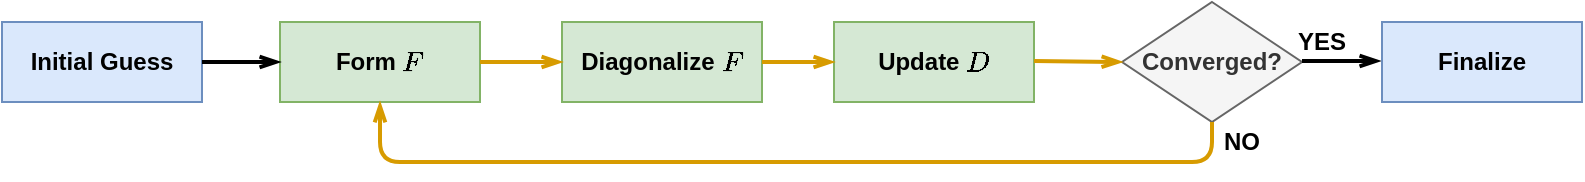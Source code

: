 <mxfile version="14.6.0" type="github">
  <diagram id="Y2SBLT11GOD374a_21we" name="Page-1">
    <mxGraphModel dx="480" dy="409" grid="1" gridSize="10" guides="1" tooltips="1" connect="1" arrows="1" fold="1" page="1" pageScale="1" pageWidth="850" pageHeight="1100" math="1" shadow="0">
      <root>
        <mxCell id="0" />
        <mxCell id="1" parent="0" />
        <mxCell id="5acEDl_qkeh4cWWempdU-1" value="&lt;b&gt;Initial Guess&lt;/b&gt;" style="rounded=0;whiteSpace=wrap;html=1;fillColor=#dae8fc;strokeColor=#6c8ebf;" parent="1" vertex="1">
          <mxGeometry x="40" y="130" width="100" height="40" as="geometry" />
        </mxCell>
        <mxCell id="5acEDl_qkeh4cWWempdU-2" value="&lt;b&gt;Form `F`&lt;/b&gt;" style="rounded=0;whiteSpace=wrap;html=1;fillColor=#d5e8d4;strokeColor=#82b366;" parent="1" vertex="1">
          <mxGeometry x="179" y="130" width="100" height="40" as="geometry" />
        </mxCell>
        <mxCell id="5acEDl_qkeh4cWWempdU-4" value="&lt;b&gt;Diagonalize&amp;nbsp;`F`&lt;/b&gt;" style="rounded=0;whiteSpace=wrap;html=1;fillColor=#d5e8d4;strokeColor=#82b366;" parent="1" vertex="1">
          <mxGeometry x="320" y="130" width="100" height="40" as="geometry" />
        </mxCell>
        <mxCell id="5acEDl_qkeh4cWWempdU-6" value="&lt;b&gt;Converged?&lt;/b&gt;" style="rhombus;whiteSpace=wrap;html=1;fillColor=#f5f5f5;strokeColor=#666666;fontColor=#333333;" parent="1" vertex="1">
          <mxGeometry x="600" y="120" width="90" height="60" as="geometry" />
        </mxCell>
        <mxCell id="5acEDl_qkeh4cWWempdU-7" value="&lt;b&gt;Update `D`&lt;/b&gt;" style="rounded=0;whiteSpace=wrap;html=1;fillColor=#d5e8d4;strokeColor=#82b366;" parent="1" vertex="1">
          <mxGeometry x="456" y="130" width="100" height="40" as="geometry" />
        </mxCell>
        <mxCell id="5acEDl_qkeh4cWWempdU-8" value="" style="endArrow=openThin;html=1;endFill=0;strokeWidth=2;" parent="1" edge="1">
          <mxGeometry width="50" height="50" relative="1" as="geometry">
            <mxPoint x="140" y="150" as="sourcePoint" />
            <mxPoint x="179" y="150" as="targetPoint" />
          </mxGeometry>
        </mxCell>
        <mxCell id="5acEDl_qkeh4cWWempdU-9" value="" style="endArrow=openThin;html=1;fillColor=#ffe6cc;strokeColor=#d79b00;strokeWidth=2;endFill=0;exitX=1;exitY=0.5;exitDx=0;exitDy=0;" parent="1" edge="1" source="5acEDl_qkeh4cWWempdU-2">
          <mxGeometry width="50" height="50" relative="1" as="geometry">
            <mxPoint x="279" y="149.5" as="sourcePoint" />
            <mxPoint x="320" y="150" as="targetPoint" />
          </mxGeometry>
        </mxCell>
        <mxCell id="5acEDl_qkeh4cWWempdU-10" value="" style="endArrow=openThin;html=1;fillColor=#ffe6cc;strokeColor=#d79b00;strokeWidth=2;endFill=0;exitX=1;exitY=0.5;exitDx=0;exitDy=0;" parent="1" edge="1" target="5acEDl_qkeh4cWWempdU-7" source="5acEDl_qkeh4cWWempdU-4">
          <mxGeometry width="50" height="50" relative="1" as="geometry">
            <mxPoint x="418" y="149.5" as="sourcePoint" />
            <mxPoint x="457" y="149.5" as="targetPoint" />
          </mxGeometry>
        </mxCell>
        <mxCell id="5acEDl_qkeh4cWWempdU-11" value="" style="endArrow=openThin;html=1;entryX=0;entryY=0.5;entryDx=0;entryDy=0;fillColor=#ffe6cc;strokeColor=#d79b00;strokeWidth=2;endFill=0;" parent="1" target="5acEDl_qkeh4cWWempdU-6" edge="1">
          <mxGeometry width="50" height="50" relative="1" as="geometry">
            <mxPoint x="556" y="149.5" as="sourcePoint" />
            <mxPoint x="595" y="149.5" as="targetPoint" />
          </mxGeometry>
        </mxCell>
        <mxCell id="5acEDl_qkeh4cWWempdU-12" value="" style="endArrow=openThin;html=1;exitX=0.5;exitY=1;exitDx=0;exitDy=0;entryX=0.5;entryY=1;entryDx=0;entryDy=0;fillColor=#ffe6cc;strokeColor=#d79b00;strokeWidth=2;endFill=0;" parent="1" source="5acEDl_qkeh4cWWempdU-6" target="5acEDl_qkeh4cWWempdU-2" edge="1">
          <mxGeometry width="50" height="50" relative="1" as="geometry">
            <mxPoint x="646" y="240" as="sourcePoint" />
            <mxPoint x="645" y="241" as="targetPoint" />
            <Array as="points">
              <mxPoint x="645" y="200" />
              <mxPoint x="440" y="200" />
              <mxPoint x="229" y="200" />
            </Array>
          </mxGeometry>
        </mxCell>
        <mxCell id="5acEDl_qkeh4cWWempdU-14" value="" style="endArrow=openThin;html=1;entryX=0;entryY=0.5;entryDx=0;entryDy=0;endFill=0;strokeWidth=2;" parent="1" edge="1">
          <mxGeometry width="50" height="50" relative="1" as="geometry">
            <mxPoint x="690" y="149.5" as="sourcePoint" />
            <mxPoint x="729" y="149.5" as="targetPoint" />
          </mxGeometry>
        </mxCell>
        <mxCell id="5acEDl_qkeh4cWWempdU-15" value="&lt;b&gt;Finalize&lt;/b&gt;" style="rounded=0;whiteSpace=wrap;html=1;fillColor=#dae8fc;strokeColor=#6c8ebf;" parent="1" vertex="1">
          <mxGeometry x="730" y="130" width="100" height="40" as="geometry" />
        </mxCell>
        <mxCell id="5acEDl_qkeh4cWWempdU-18" value="&lt;b&gt;&lt;font color=&quot;#000000&quot;&gt;YES&lt;/font&gt;&lt;/b&gt;" style="text;html=1;strokeColor=none;fillColor=none;align=center;verticalAlign=middle;whiteSpace=wrap;rounded=0;fontColor=#B266FF;" parent="1" vertex="1">
          <mxGeometry x="680" y="130" width="40" height="20" as="geometry" />
        </mxCell>
        <mxCell id="5acEDl_qkeh4cWWempdU-19" value="&lt;b&gt;&lt;font color=&quot;#000000&quot;&gt;NO&lt;/font&gt;&lt;/b&gt;" style="text;html=1;strokeColor=none;fillColor=none;align=center;verticalAlign=middle;whiteSpace=wrap;rounded=0;fontColor=#B266FF;" parent="1" vertex="1">
          <mxGeometry x="640" y="180" width="40" height="20" as="geometry" />
        </mxCell>
      </root>
    </mxGraphModel>
  </diagram>
</mxfile>
